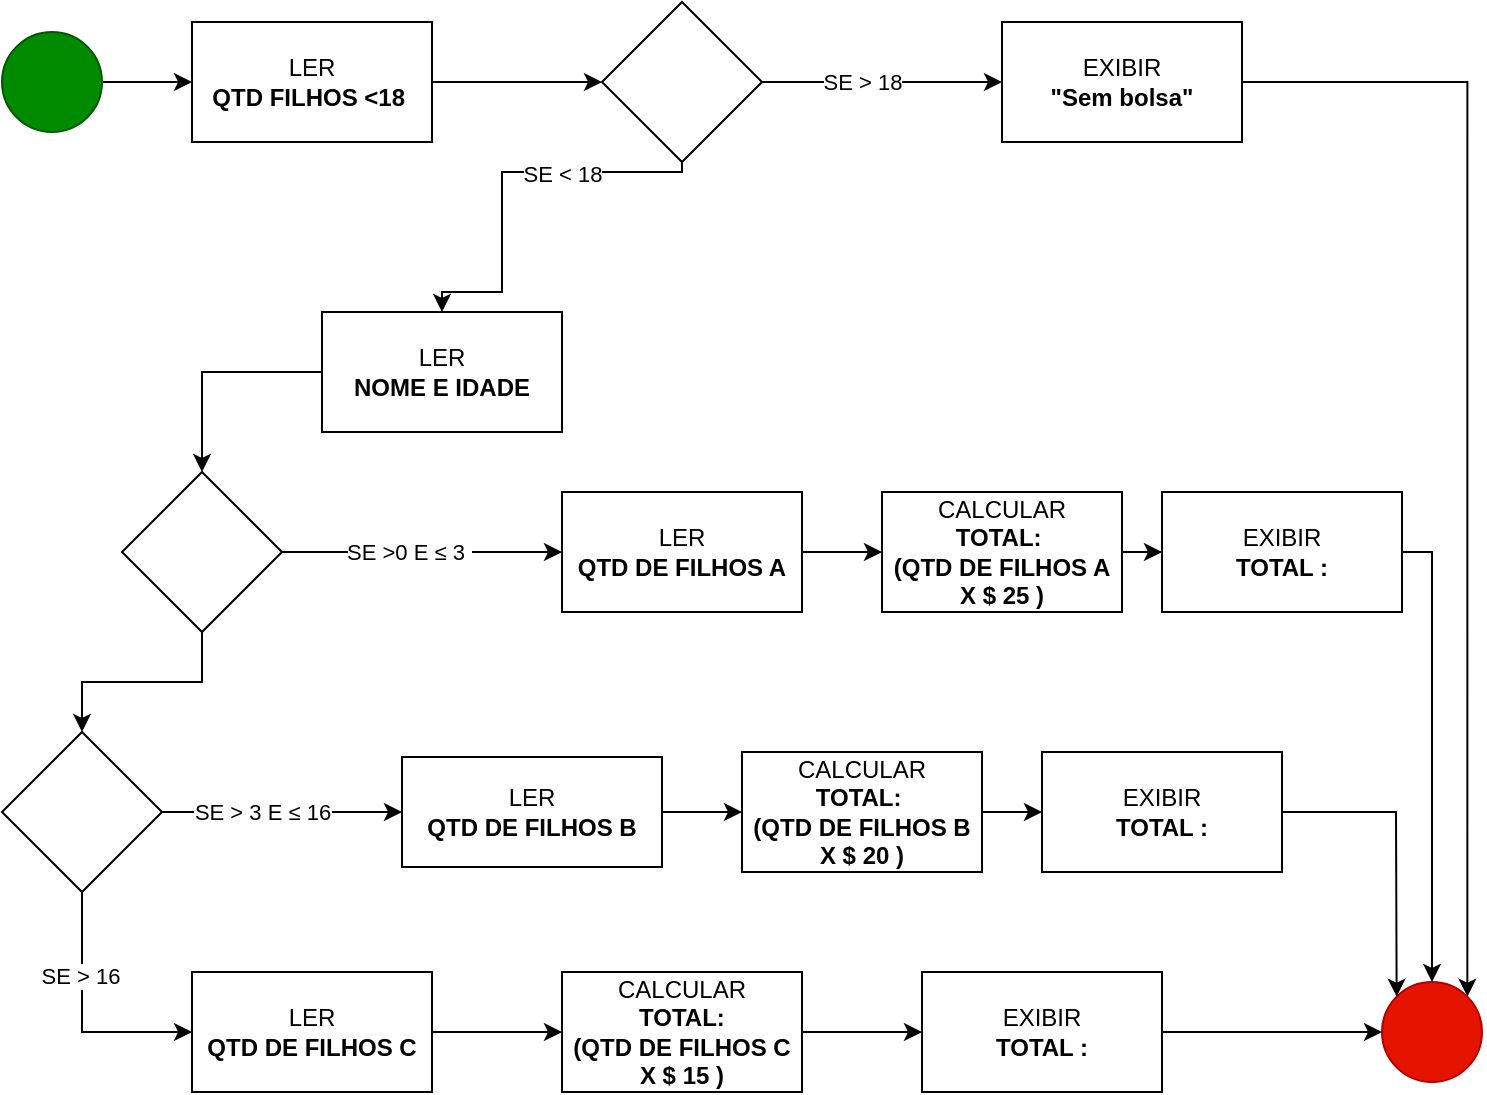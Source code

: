 <mxfile version="20.8.10" type="device"><diagram name="Página-1" id="yPhn-7bd6Je0nksPsCFQ"><mxGraphModel dx="1251" dy="864" grid="1" gridSize="10" guides="1" tooltips="1" connect="1" arrows="1" fold="1" page="1" pageScale="1" pageWidth="827" pageHeight="1169" math="0" shadow="0"><root><mxCell id="0"/><mxCell id="1" parent="0"/><mxCell id="tVrZAFoHhHlNyre6zhEv-3" value="" style="edgeStyle=orthogonalEdgeStyle;rounded=0;orthogonalLoop=1;jettySize=auto;html=1;" edge="1" parent="1" source="tVrZAFoHhHlNyre6zhEv-1" target="tVrZAFoHhHlNyre6zhEv-2"><mxGeometry relative="1" as="geometry"/></mxCell><mxCell id="tVrZAFoHhHlNyre6zhEv-1" value="" style="ellipse;whiteSpace=wrap;html=1;aspect=fixed;fillColor=#008a00;fontColor=#ffffff;strokeColor=#005700;" vertex="1" parent="1"><mxGeometry x="50" y="80" width="50" height="50" as="geometry"/></mxCell><mxCell id="tVrZAFoHhHlNyre6zhEv-5" value="" style="edgeStyle=orthogonalEdgeStyle;rounded=0;orthogonalLoop=1;jettySize=auto;html=1;" edge="1" parent="1" source="tVrZAFoHhHlNyre6zhEv-2" target="tVrZAFoHhHlNyre6zhEv-4"><mxGeometry relative="1" as="geometry"/></mxCell><mxCell id="tVrZAFoHhHlNyre6zhEv-2" value="LER&lt;br&gt;&lt;b&gt;QTD FILHOS &amp;lt;18&amp;nbsp;&lt;/b&gt;" style="whiteSpace=wrap;html=1;" vertex="1" parent="1"><mxGeometry x="145" y="75" width="120" height="60" as="geometry"/></mxCell><mxCell id="tVrZAFoHhHlNyre6zhEv-7" value="" style="edgeStyle=orthogonalEdgeStyle;rounded=0;orthogonalLoop=1;jettySize=auto;html=1;" edge="1" parent="1" source="tVrZAFoHhHlNyre6zhEv-4" target="tVrZAFoHhHlNyre6zhEv-6"><mxGeometry relative="1" as="geometry"/></mxCell><mxCell id="tVrZAFoHhHlNyre6zhEv-10" value="SE &amp;gt; 18" style="edgeLabel;html=1;align=center;verticalAlign=middle;resizable=0;points=[];" vertex="1" connectable="0" parent="tVrZAFoHhHlNyre6zhEv-7"><mxGeometry x="-0.683" relative="1" as="geometry"><mxPoint x="31" as="offset"/></mxGeometry></mxCell><mxCell id="tVrZAFoHhHlNyre6zhEv-12" value="" style="edgeStyle=orthogonalEdgeStyle;rounded=0;orthogonalLoop=1;jettySize=auto;html=1;" edge="1" parent="1" source="tVrZAFoHhHlNyre6zhEv-4"><mxGeometry relative="1" as="geometry"><mxPoint x="270" y="220" as="targetPoint"/><Array as="points"><mxPoint x="390" y="150"/><mxPoint x="300" y="150"/><mxPoint x="300" y="210"/><mxPoint x="270" y="210"/></Array></mxGeometry></mxCell><mxCell id="tVrZAFoHhHlNyre6zhEv-13" value="SE &amp;lt; 18" style="edgeLabel;html=1;align=center;verticalAlign=middle;resizable=0;points=[];" vertex="1" connectable="0" parent="tVrZAFoHhHlNyre6zhEv-12"><mxGeometry x="-0.21" y="1" relative="1" as="geometry"><mxPoint x="12" as="offset"/></mxGeometry></mxCell><mxCell id="tVrZAFoHhHlNyre6zhEv-4" value="" style="rhombus;whiteSpace=wrap;html=1;" vertex="1" parent="1"><mxGeometry x="350" y="65" width="80" height="80" as="geometry"/></mxCell><mxCell id="tVrZAFoHhHlNyre6zhEv-21" value="" style="edgeStyle=orthogonalEdgeStyle;rounded=0;orthogonalLoop=1;jettySize=auto;html=1;entryX=1;entryY=0;entryDx=0;entryDy=0;" edge="1" parent="1" source="tVrZAFoHhHlNyre6zhEv-6" target="tVrZAFoHhHlNyre6zhEv-20"><mxGeometry relative="1" as="geometry"/></mxCell><mxCell id="tVrZAFoHhHlNyre6zhEv-6" value="EXIBIR&lt;br&gt;&lt;b&gt;&quot;Sem bolsa&quot;&lt;/b&gt;" style="whiteSpace=wrap;html=1;" vertex="1" parent="1"><mxGeometry x="550" y="75" width="120" height="60" as="geometry"/></mxCell><mxCell id="tVrZAFoHhHlNyre6zhEv-37" value="" style="edgeStyle=orthogonalEdgeStyle;rounded=0;orthogonalLoop=1;jettySize=auto;html=1;" edge="1" parent="1" source="tVrZAFoHhHlNyre6zhEv-14" target="tVrZAFoHhHlNyre6zhEv-36"><mxGeometry relative="1" as="geometry"/></mxCell><mxCell id="tVrZAFoHhHlNyre6zhEv-14" value="LER&lt;br&gt;&lt;b&gt;NOME E IDADE&lt;/b&gt;" style="whiteSpace=wrap;html=1;" vertex="1" parent="1"><mxGeometry x="210" y="220" width="120" height="60" as="geometry"/></mxCell><mxCell id="tVrZAFoHhHlNyre6zhEv-16" value="" style="rhombus;whiteSpace=wrap;html=1;" vertex="1" parent="1"><mxGeometry x="50" y="430" width="80" height="80" as="geometry"/></mxCell><mxCell id="tVrZAFoHhHlNyre6zhEv-20" value="" style="ellipse;whiteSpace=wrap;html=1;aspect=fixed;fillColor=#e51400;fontColor=#ffffff;strokeColor=#B20000;" vertex="1" parent="1"><mxGeometry x="740" y="555" width="50" height="50" as="geometry"/></mxCell><mxCell id="tVrZAFoHhHlNyre6zhEv-66" value="" style="edgeStyle=orthogonalEdgeStyle;rounded=0;orthogonalLoop=1;jettySize=auto;html=1;" edge="1" parent="1" source="tVrZAFoHhHlNyre6zhEv-23" target="tVrZAFoHhHlNyre6zhEv-63"><mxGeometry relative="1" as="geometry"/></mxCell><mxCell id="tVrZAFoHhHlNyre6zhEv-23" value="LER&lt;br&gt;&lt;b&gt;QTD DE FILHOS B&lt;/b&gt;" style="whiteSpace=wrap;html=1;align=center;" vertex="1" parent="1"><mxGeometry x="250" y="442.5" width="130" height="55" as="geometry"/></mxCell><mxCell id="tVrZAFoHhHlNyre6zhEv-29" value="" style="edgeStyle=orthogonalEdgeStyle;rounded=0;orthogonalLoop=1;jettySize=auto;html=1;exitX=0.5;exitY=1;exitDx=0;exitDy=0;entryX=0;entryY=0.5;entryDx=0;entryDy=0;" edge="1" parent="1" source="tVrZAFoHhHlNyre6zhEv-16" target="tVrZAFoHhHlNyre6zhEv-28"><mxGeometry relative="1" as="geometry"/></mxCell><mxCell id="tVrZAFoHhHlNyre6zhEv-54" value="SE &amp;gt; 16" style="edgeLabel;html=1;align=center;verticalAlign=middle;resizable=0;points=[];" vertex="1" connectable="0" parent="tVrZAFoHhHlNyre6zhEv-29"><mxGeometry x="-0.333" y="-1" relative="1" as="geometry"><mxPoint as="offset"/></mxGeometry></mxCell><mxCell id="tVrZAFoHhHlNyre6zhEv-65" value="" style="edgeStyle=orthogonalEdgeStyle;rounded=0;orthogonalLoop=1;jettySize=auto;html=1;" edge="1" parent="1" source="tVrZAFoHhHlNyre6zhEv-28" target="tVrZAFoHhHlNyre6zhEv-64"><mxGeometry relative="1" as="geometry"/></mxCell><mxCell id="tVrZAFoHhHlNyre6zhEv-28" value="LER&lt;br&gt;&lt;b&gt;QTD DE FILHOS C&lt;/b&gt;" style="whiteSpace=wrap;html=1;" vertex="1" parent="1"><mxGeometry x="145" y="550" width="120" height="60" as="geometry"/></mxCell><mxCell id="tVrZAFoHhHlNyre6zhEv-50" value="" style="edgeStyle=orthogonalEdgeStyle;rounded=0;orthogonalLoop=1;jettySize=auto;html=1;" edge="1" parent="1" source="tVrZAFoHhHlNyre6zhEv-36" target="tVrZAFoHhHlNyre6zhEv-49"><mxGeometry relative="1" as="geometry"/></mxCell><mxCell id="tVrZAFoHhHlNyre6zhEv-52" value="SE &amp;gt;0 E&amp;nbsp;≤ 3&amp;nbsp;" style="edgeLabel;html=1;align=center;verticalAlign=middle;resizable=0;points=[];" vertex="1" connectable="0" parent="tVrZAFoHhHlNyre6zhEv-50"><mxGeometry x="-0.253" y="-1" relative="1" as="geometry"><mxPoint x="10" y="-1" as="offset"/></mxGeometry></mxCell><mxCell id="tVrZAFoHhHlNyre6zhEv-51" value="" style="edgeStyle=orthogonalEdgeStyle;rounded=0;orthogonalLoop=1;jettySize=auto;html=1;" edge="1" parent="1" source="tVrZAFoHhHlNyre6zhEv-36" target="tVrZAFoHhHlNyre6zhEv-16"><mxGeometry relative="1" as="geometry"/></mxCell><mxCell id="tVrZAFoHhHlNyre6zhEv-36" value="" style="rhombus;whiteSpace=wrap;html=1;" vertex="1" parent="1"><mxGeometry x="110" y="300" width="80" height="80" as="geometry"/></mxCell><mxCell id="tVrZAFoHhHlNyre6zhEv-60" value="" style="edgeStyle=orthogonalEdgeStyle;rounded=0;orthogonalLoop=1;jettySize=auto;html=1;" edge="1" parent="1" source="tVrZAFoHhHlNyre6zhEv-49" target="tVrZAFoHhHlNyre6zhEv-59"><mxGeometry relative="1" as="geometry"/></mxCell><mxCell id="tVrZAFoHhHlNyre6zhEv-49" value="LER&lt;br&gt;&lt;b&gt;QTD DE FILHOS A&lt;/b&gt;" style="whiteSpace=wrap;html=1;" vertex="1" parent="1"><mxGeometry x="330" y="310" width="120" height="60" as="geometry"/></mxCell><mxCell id="tVrZAFoHhHlNyre6zhEv-56" value="" style="endArrow=classic;html=1;rounded=0;exitX=1;exitY=0.5;exitDx=0;exitDy=0;entryX=0;entryY=0.5;entryDx=0;entryDy=0;" edge="1" parent="1" source="tVrZAFoHhHlNyre6zhEv-16" target="tVrZAFoHhHlNyre6zhEv-23"><mxGeometry width="50" height="50" relative="1" as="geometry"><mxPoint x="240" y="530" as="sourcePoint"/><mxPoint x="290" y="480" as="targetPoint"/></mxGeometry></mxCell><mxCell id="tVrZAFoHhHlNyre6zhEv-58" value="SE &amp;gt; 3 E&amp;nbsp;≤ 16" style="edgeLabel;html=1;align=center;verticalAlign=middle;resizable=0;points=[];" vertex="1" connectable="0" parent="tVrZAFoHhHlNyre6zhEv-56"><mxGeometry x="-0.648" y="-2" relative="1" as="geometry"><mxPoint x="29" y="-2" as="offset"/></mxGeometry></mxCell><mxCell id="tVrZAFoHhHlNyre6zhEv-76" value="" style="edgeStyle=orthogonalEdgeStyle;rounded=0;orthogonalLoop=1;jettySize=auto;html=1;" edge="1" parent="1" source="tVrZAFoHhHlNyre6zhEv-59" target="tVrZAFoHhHlNyre6zhEv-75"><mxGeometry relative="1" as="geometry"/></mxCell><mxCell id="tVrZAFoHhHlNyre6zhEv-59" value="CALCULAR&lt;br&gt;&lt;b&gt;TOTAL:&amp;nbsp;&lt;br&gt;(QTD DE FILHOS A X $ 25 )&lt;/b&gt;" style="whiteSpace=wrap;html=1;" vertex="1" parent="1"><mxGeometry x="490" y="310" width="120" height="60" as="geometry"/></mxCell><mxCell id="tVrZAFoHhHlNyre6zhEv-74" value="" style="edgeStyle=orthogonalEdgeStyle;rounded=0;orthogonalLoop=1;jettySize=auto;html=1;" edge="1" parent="1" source="tVrZAFoHhHlNyre6zhEv-63" target="tVrZAFoHhHlNyre6zhEv-73"><mxGeometry relative="1" as="geometry"/></mxCell><mxCell id="tVrZAFoHhHlNyre6zhEv-63" value="CALCULAR&lt;br&gt;&lt;b&gt;TOTAL:&amp;nbsp;&lt;br style=&quot;border-color: var(--border-color);&quot;&gt;&lt;/b&gt;&lt;b style=&quot;border-color: var(--border-color);&quot;&gt;(QTD DE FILHOS B&lt;br&gt;X $ 20 )&lt;/b&gt;" style="whiteSpace=wrap;html=1;" vertex="1" parent="1"><mxGeometry x="420" y="440" width="120" height="60" as="geometry"/></mxCell><mxCell id="tVrZAFoHhHlNyre6zhEv-72" value="" style="edgeStyle=orthogonalEdgeStyle;rounded=0;orthogonalLoop=1;jettySize=auto;html=1;" edge="1" parent="1" source="tVrZAFoHhHlNyre6zhEv-64" target="tVrZAFoHhHlNyre6zhEv-71"><mxGeometry relative="1" as="geometry"/></mxCell><mxCell id="tVrZAFoHhHlNyre6zhEv-64" value="CALCULAR &lt;br&gt;&lt;b&gt;TOTAL:&lt;/b&gt;&lt;br style=&quot;border-color: var(--border-color);&quot;&gt;&lt;b style=&quot;border-color: var(--border-color);&quot;&gt;(QTD DE FILHOS C&lt;br&gt;X $ 15 )&lt;/b&gt;" style="whiteSpace=wrap;html=1;" vertex="1" parent="1"><mxGeometry x="330" y="550" width="120" height="60" as="geometry"/></mxCell><mxCell id="tVrZAFoHhHlNyre6zhEv-68" value="" style="endArrow=classic;html=1;rounded=0;entryX=0;entryY=0.5;entryDx=0;entryDy=0;exitX=1;exitY=0.5;exitDx=0;exitDy=0;" edge="1" parent="1" source="tVrZAFoHhHlNyre6zhEv-71" target="tVrZAFoHhHlNyre6zhEv-20"><mxGeometry width="50" height="50" relative="1" as="geometry"><mxPoint x="650" y="580" as="sourcePoint"/><mxPoint x="260" y="380" as="targetPoint"/></mxGeometry></mxCell><mxCell id="tVrZAFoHhHlNyre6zhEv-69" value="" style="endArrow=classic;html=1;rounded=0;entryX=0;entryY=0;entryDx=0;entryDy=0;" edge="1" parent="1" target="tVrZAFoHhHlNyre6zhEv-20"><mxGeometry width="50" height="50" relative="1" as="geometry"><mxPoint x="680" y="470" as="sourcePoint"/><mxPoint x="260" y="380" as="targetPoint"/><Array as="points"><mxPoint x="747" y="470"/></Array></mxGeometry></mxCell><mxCell id="tVrZAFoHhHlNyre6zhEv-70" value="" style="endArrow=classic;html=1;rounded=0;entryX=0.5;entryY=0;entryDx=0;entryDy=0;" edge="1" parent="1" target="tVrZAFoHhHlNyre6zhEv-20"><mxGeometry width="50" height="50" relative="1" as="geometry"><mxPoint x="720" y="340" as="sourcePoint"/><mxPoint x="260" y="380" as="targetPoint"/><Array as="points"><mxPoint x="765" y="340"/></Array></mxGeometry></mxCell><mxCell id="tVrZAFoHhHlNyre6zhEv-71" value="EXIBIR&lt;br&gt;&lt;b&gt;TOTAL :&lt;/b&gt;" style="whiteSpace=wrap;html=1;" vertex="1" parent="1"><mxGeometry x="510" y="550" width="120" height="60" as="geometry"/></mxCell><mxCell id="tVrZAFoHhHlNyre6zhEv-73" value="EXIBIR&lt;br style=&quot;border-color: var(--border-color);&quot;&gt;&lt;b style=&quot;border-color: var(--border-color);&quot;&gt;TOTAL :&lt;/b&gt;" style="whiteSpace=wrap;html=1;" vertex="1" parent="1"><mxGeometry x="570" y="440" width="120" height="60" as="geometry"/></mxCell><mxCell id="tVrZAFoHhHlNyre6zhEv-75" value="EXIBIR&lt;br style=&quot;border-color: var(--border-color);&quot;&gt;&lt;b style=&quot;border-color: var(--border-color);&quot;&gt;TOTAL :&lt;/b&gt;" style="whiteSpace=wrap;html=1;" vertex="1" parent="1"><mxGeometry x="630" y="310" width="120" height="60" as="geometry"/></mxCell></root></mxGraphModel></diagram></mxfile>